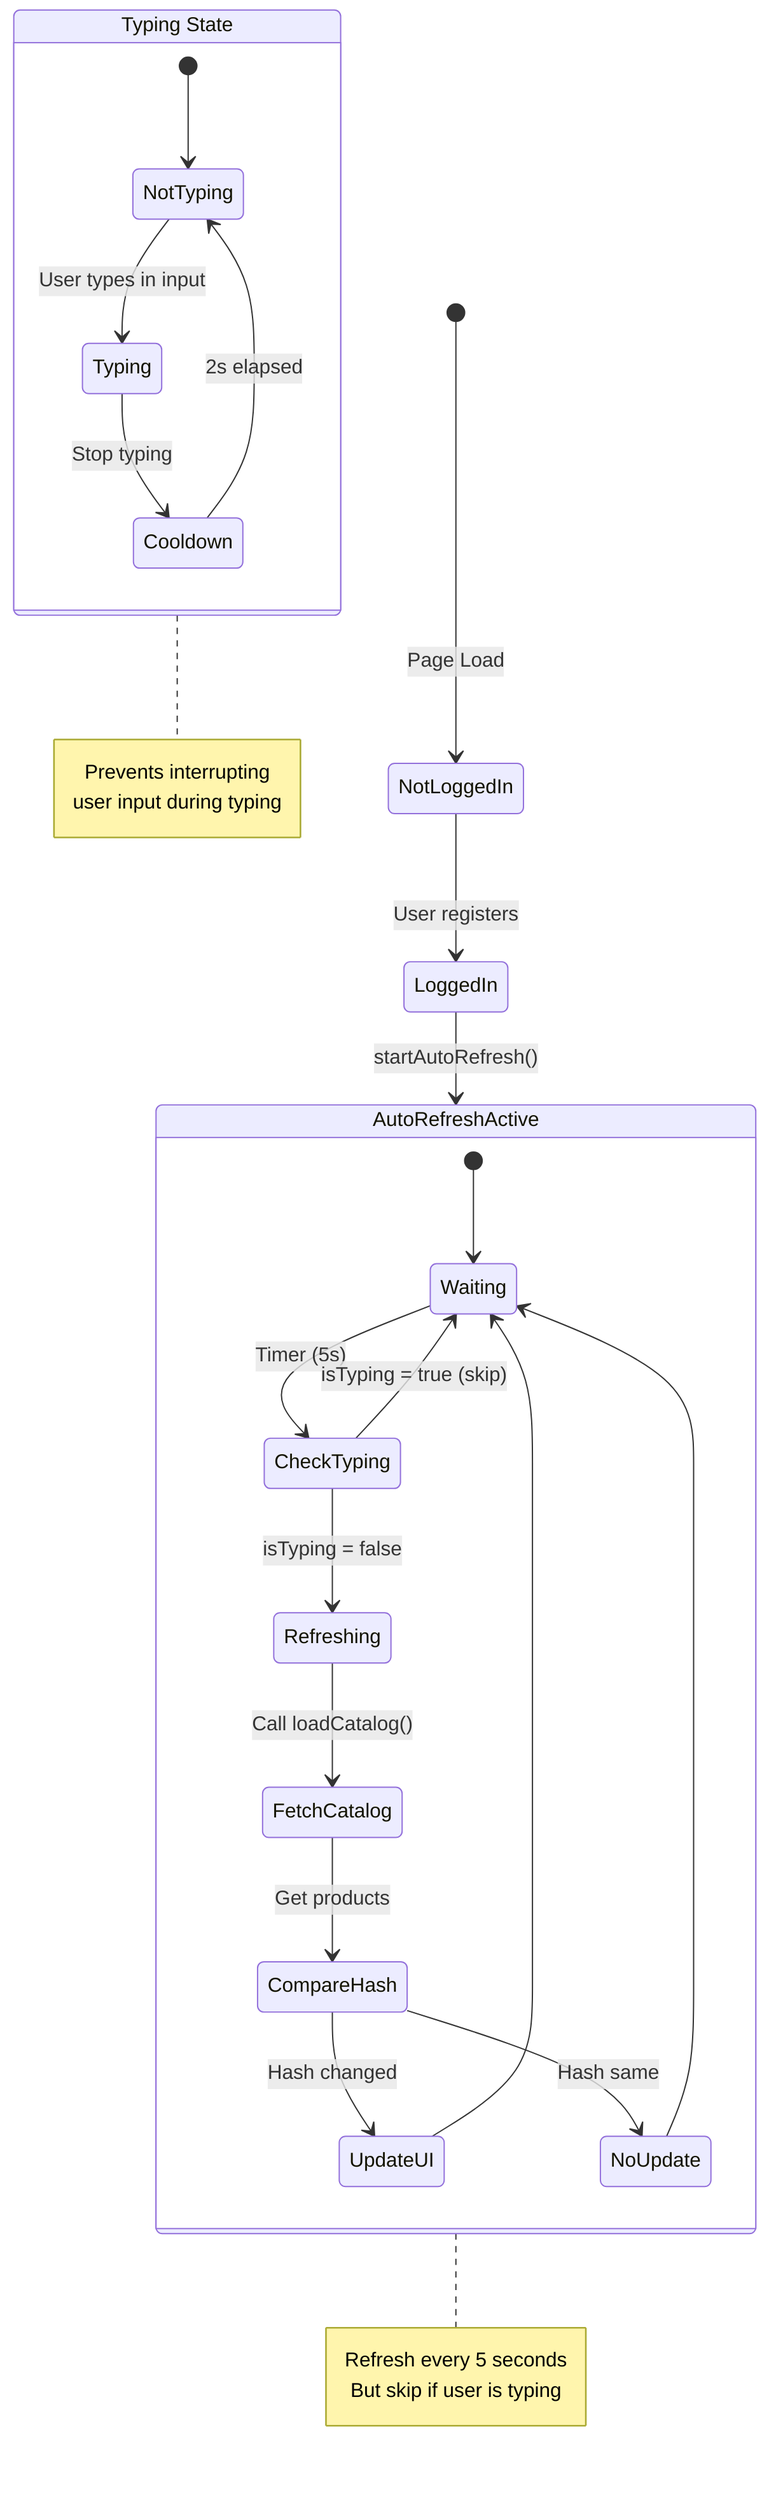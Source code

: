 stateDiagram-v2
    [*] --> NotLoggedIn: Page Load
    
    NotLoggedIn --> LoggedIn: User registers
    
    LoggedIn --> AutoRefreshActive: startAutoRefresh()
    
    state AutoRefreshActive {
        [*] --> Waiting
        Waiting --> CheckTyping: Timer (5s)
        
        CheckTyping --> Refreshing: isTyping = false
        CheckTyping --> Waiting: isTyping = true (skip)
        
        Refreshing --> FetchCatalog: Call loadCatalog()
        FetchCatalog --> CompareHash: Get products
        
        CompareHash --> UpdateUI: Hash changed
        CompareHash --> NoUpdate: Hash same
        
        UpdateUI --> Waiting
        NoUpdate --> Waiting
    }
    
    state "Typing State" as TypingState {
        [*] --> NotTyping
        NotTyping --> Typing: User types in input
        Typing --> Cooldown: Stop typing
        Cooldown --> NotTyping: 2s elapsed
    }
    
    note right of AutoRefreshActive
        Refresh every 5 seconds
        But skip if user is typing
    end note
    
    note right of TypingState
        Prevents interrupting
        user input during typing
    end note